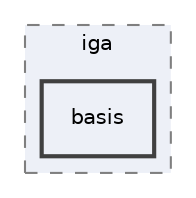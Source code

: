 digraph "basis"
{
 // LATEX_PDF_SIZE
  edge [fontname="Helvetica",fontsize="10",labelfontname="Helvetica",labelfontsize="10"];
  node [fontname="Helvetica",fontsize="10",shape=record];
  compound=true
  subgraph clusterdir_8e9fb8c4c3b3a50b943275a1b03089f8 {
    graph [ bgcolor="#edf0f7", pencolor="grey50", style="filled,dashed,", label="iga", fontname="Helvetica", fontsize="10", URL="dir_8e9fb8c4c3b3a50b943275a1b03089f8.html"]
  dir_a36cfeabe5614d71e4137cf818df6e31 [shape=box, label="basis", style="filled,bold,", fillcolor="#edf0f7", color="grey25", URL="dir_a36cfeabe5614d71e4137cf818df6e31.html"];
  }
}
